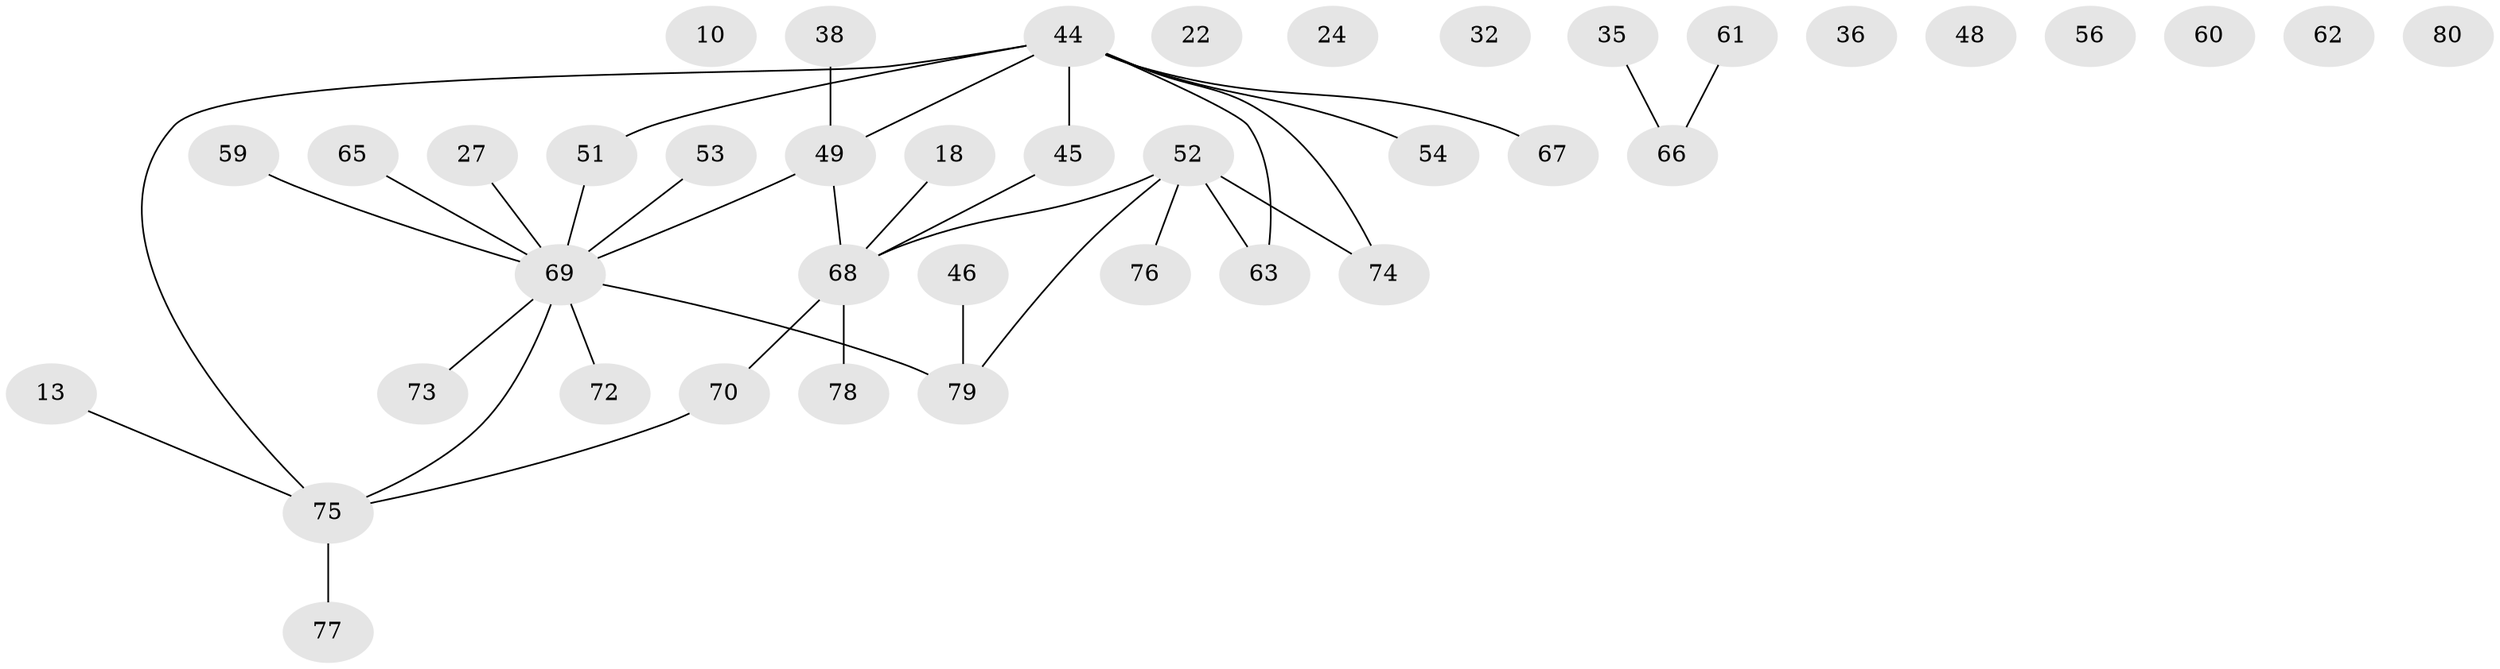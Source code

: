 // original degree distribution, {4: 0.0625, 1: 0.325, 2: 0.2875, 0: 0.1125, 3: 0.1125, 5: 0.075, 7: 0.0125, 6: 0.0125}
// Generated by graph-tools (version 1.1) at 2025/40/03/09/25 04:40:00]
// undirected, 40 vertices, 35 edges
graph export_dot {
graph [start="1"]
  node [color=gray90,style=filled];
  10;
  13;
  18;
  22;
  24;
  27;
  32;
  35;
  36 [super="+11"];
  38 [super="+14"];
  44 [super="+42"];
  45 [super="+17+43"];
  46;
  48;
  49 [super="+16+30"];
  51;
  52 [super="+21+23"];
  53;
  54;
  56;
  59;
  60;
  61;
  62;
  63;
  65;
  66;
  67 [super="+33"];
  68 [super="+57"];
  69 [super="+20+40+41+8+50+37"];
  70 [super="+6+7+15"];
  72;
  73 [super="+58"];
  74;
  75 [super="+26+64+71"];
  76;
  77;
  78;
  79 [super="+55"];
  80;
  13 -- 75;
  18 -- 68;
  27 -- 69;
  35 -- 66;
  38 -- 49;
  44 -- 45;
  44 -- 51;
  44 -- 63;
  44 -- 74;
  44 -- 75 [weight=2];
  44 -- 49;
  44 -- 54;
  44 -- 67;
  45 -- 68;
  46 -- 79;
  49 -- 68;
  49 -- 69;
  51 -- 69;
  52 -- 74;
  52 -- 76;
  52 -- 63;
  52 -- 79;
  52 -- 68 [weight=2];
  53 -- 69;
  59 -- 69;
  61 -- 66;
  65 -- 69;
  68 -- 70;
  68 -- 78;
  69 -- 79 [weight=3];
  69 -- 73 [weight=2];
  69 -- 72;
  69 -- 75 [weight=2];
  70 -- 75;
  75 -- 77;
}
